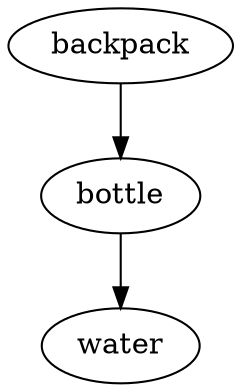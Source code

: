 digraph G {
	node0 [label="water"];
	node1 [label="bottle"];
	node2 [label="backpack"];
	subgraph U {
		edge [dir=none];
	}
	subgraph D {
		node1 -> node0;
		node2 -> node1;
}
}
